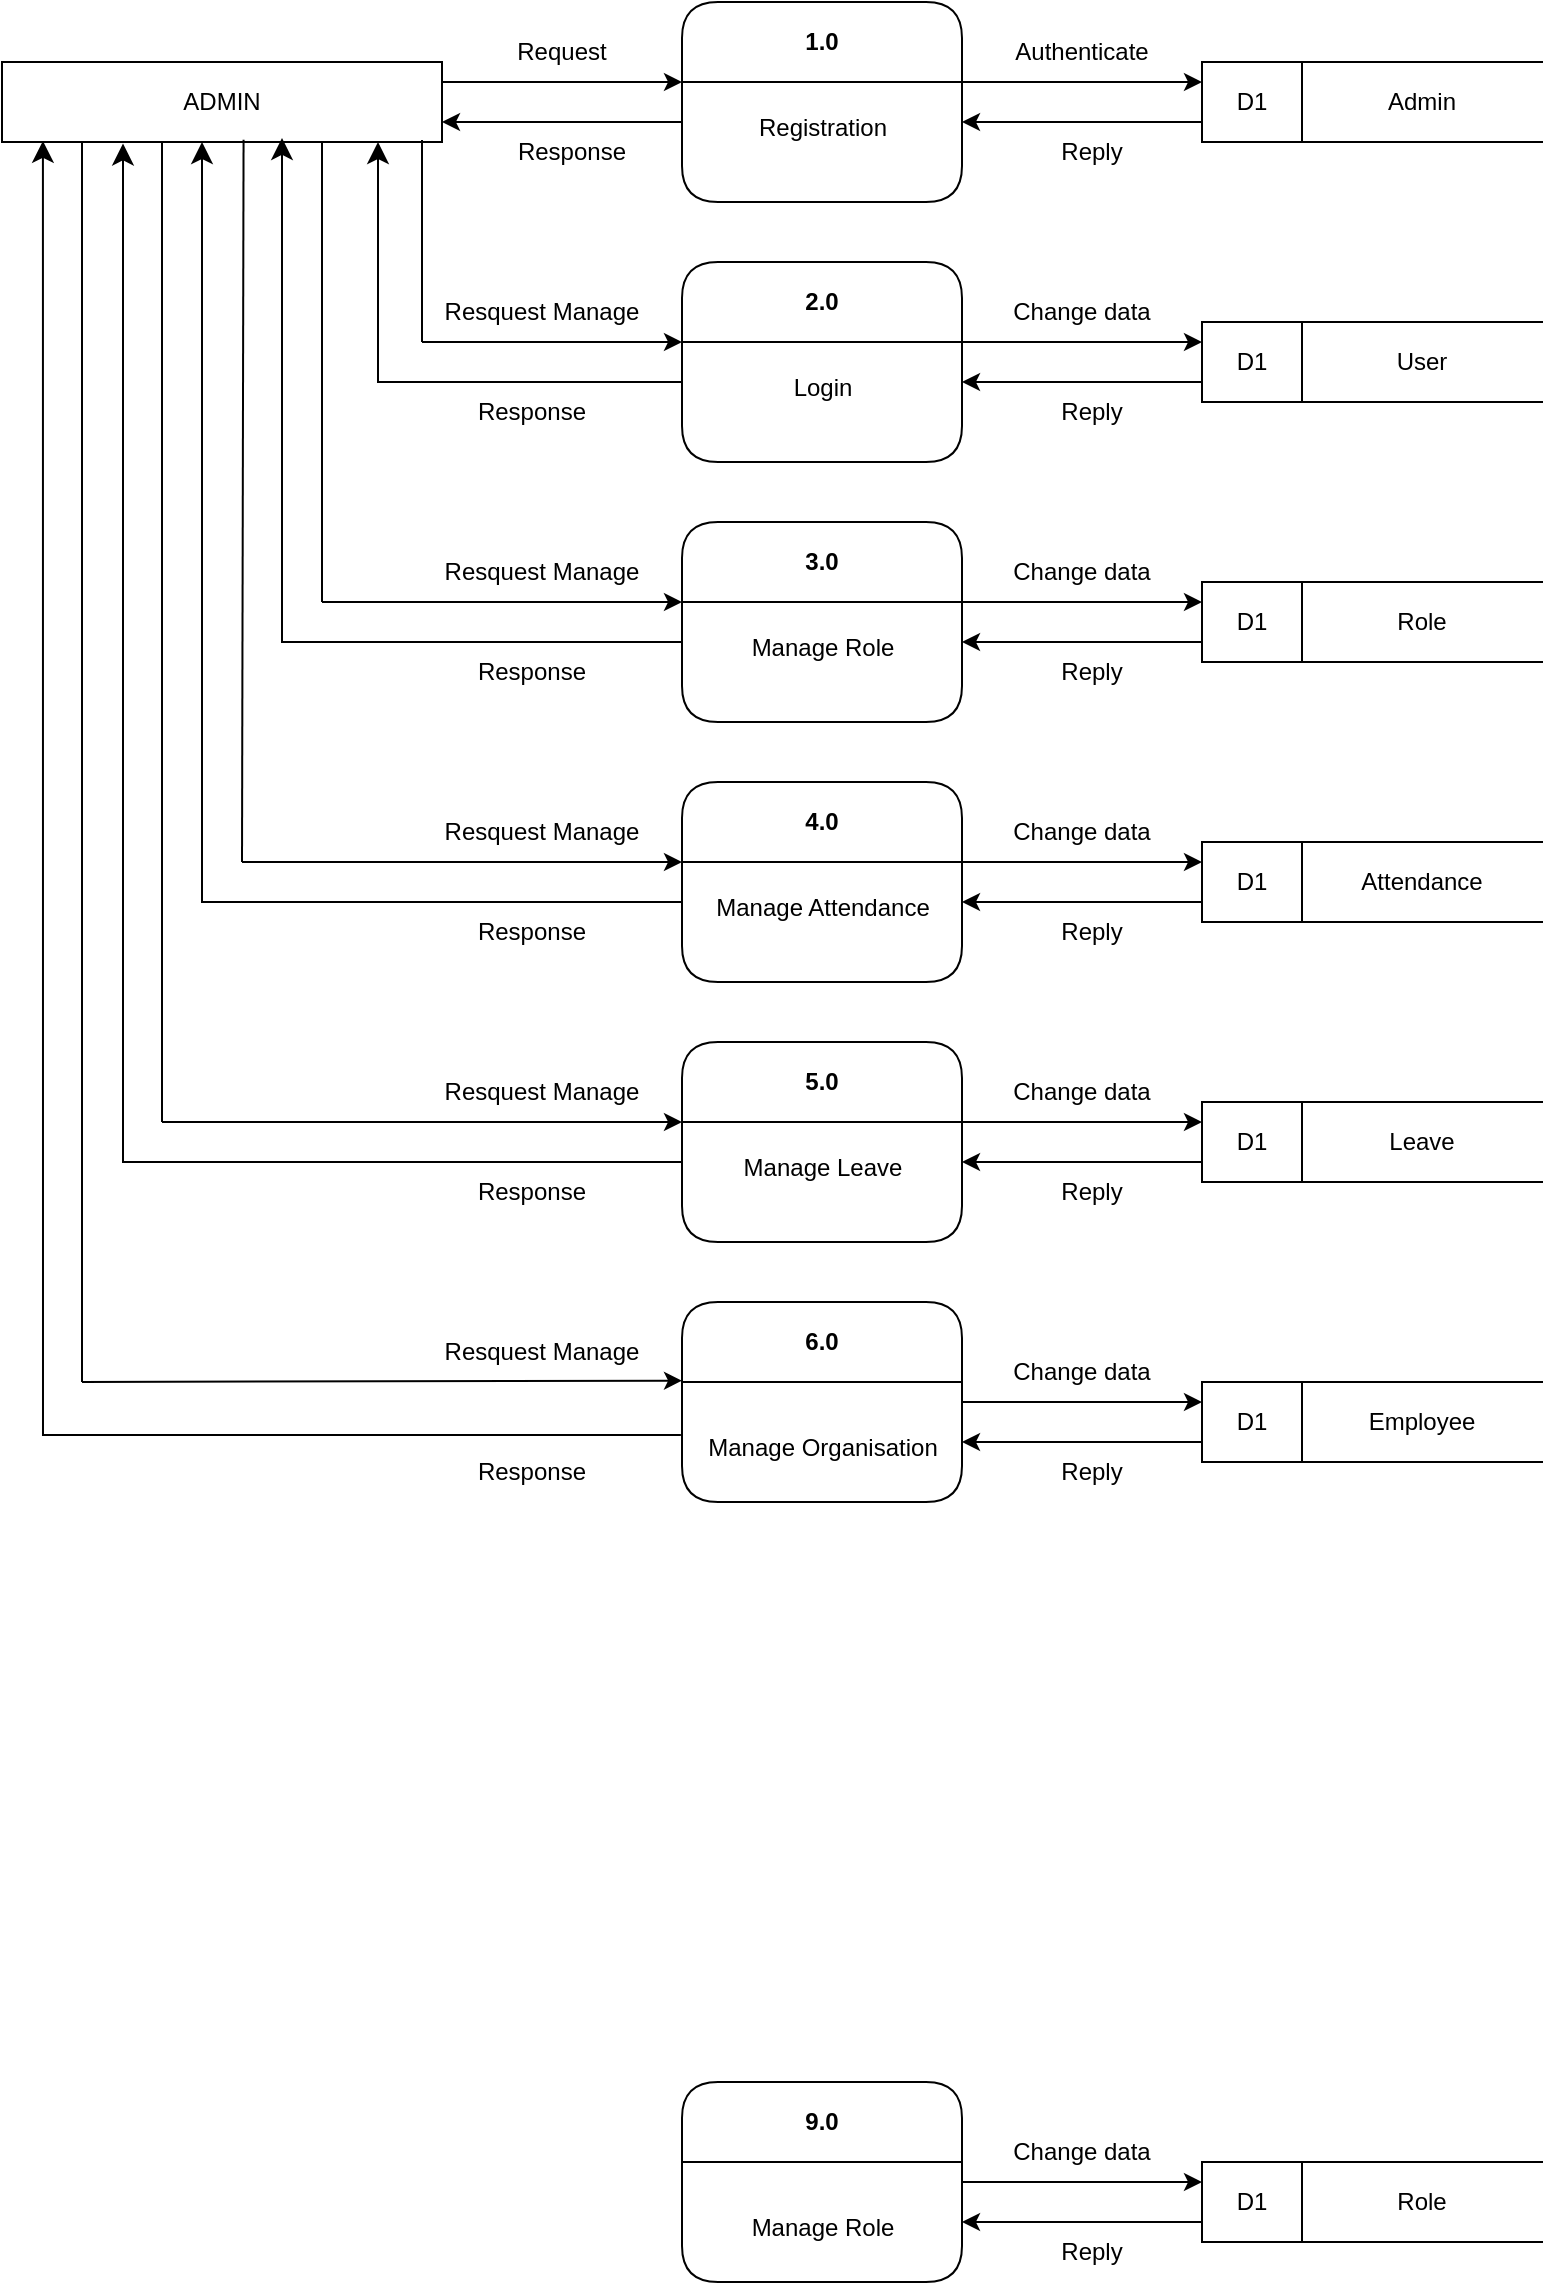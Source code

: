 <mxfile version="24.3.1" type="github">
  <diagram name="Page-1" id="GjfGCH02hsBYZyg1tUS-">
    <mxGraphModel dx="2109" dy="686" grid="1" gridSize="10" guides="1" tooltips="1" connect="1" arrows="1" fold="1" page="1" pageScale="1" pageWidth="850" pageHeight="1100" math="0" shadow="0">
      <root>
        <mxCell id="0" />
        <mxCell id="1" parent="0" />
        <mxCell id="J-ahsq5juDmwi4g34Pzo-4" value="Admin" style="shape=partialRectangle;whiteSpace=wrap;html=1;left=0;right=0;fillColor=none;" vertex="1" parent="1">
          <mxGeometry x="630" y="130" width="120" height="40" as="geometry" />
        </mxCell>
        <mxCell id="J-ahsq5juDmwi4g34Pzo-5" value="D1" style="rounded=0;whiteSpace=wrap;html=1;" vertex="1" parent="1">
          <mxGeometry x="580" y="130" width="50" height="40" as="geometry" />
        </mxCell>
        <mxCell id="J-ahsq5juDmwi4g34Pzo-7" value="1.0" style="swimlane;whiteSpace=wrap;html=1;rounded=1;startSize=40;" vertex="1" parent="1">
          <mxGeometry x="320" y="100" width="140" height="100" as="geometry" />
        </mxCell>
        <mxCell id="J-ahsq5juDmwi4g34Pzo-10" value="Registration" style="text;html=1;align=center;verticalAlign=middle;resizable=0;points=[];autosize=1;strokeColor=none;fillColor=none;" vertex="1" parent="1">
          <mxGeometry x="345" y="148" width="90" height="30" as="geometry" />
        </mxCell>
        <mxCell id="J-ahsq5juDmwi4g34Pzo-11" value="" style="endArrow=classic;html=1;rounded=0;entryX=0;entryY=0.25;entryDx=0;entryDy=0;" edge="1" parent="1" target="J-ahsq5juDmwi4g34Pzo-5">
          <mxGeometry width="50" height="50" relative="1" as="geometry">
            <mxPoint x="460" y="140" as="sourcePoint" />
            <mxPoint x="510" y="90" as="targetPoint" />
          </mxGeometry>
        </mxCell>
        <mxCell id="J-ahsq5juDmwi4g34Pzo-12" value="ADMIN" style="rounded=0;whiteSpace=wrap;html=1;" vertex="1" parent="1">
          <mxGeometry x="-20" y="130" width="220" height="40" as="geometry" />
        </mxCell>
        <mxCell id="J-ahsq5juDmwi4g34Pzo-13" value="" style="endArrow=classic;html=1;rounded=0;entryX=0;entryY=0.25;entryDx=0;entryDy=0;" edge="1" parent="1">
          <mxGeometry width="50" height="50" relative="1" as="geometry">
            <mxPoint x="200" y="140" as="sourcePoint" />
            <mxPoint x="320" y="140" as="targetPoint" />
          </mxGeometry>
        </mxCell>
        <mxCell id="J-ahsq5juDmwi4g34Pzo-14" value="" style="endArrow=classic;html=1;rounded=0;" edge="1" parent="1">
          <mxGeometry width="50" height="50" relative="1" as="geometry">
            <mxPoint x="580" y="160" as="sourcePoint" />
            <mxPoint x="460" y="160" as="targetPoint" />
          </mxGeometry>
        </mxCell>
        <mxCell id="J-ahsq5juDmwi4g34Pzo-15" value="" style="endArrow=classic;html=1;rounded=0;" edge="1" parent="1">
          <mxGeometry width="50" height="50" relative="1" as="geometry">
            <mxPoint x="320" y="160" as="sourcePoint" />
            <mxPoint x="200" y="160" as="targetPoint" />
          </mxGeometry>
        </mxCell>
        <mxCell id="J-ahsq5juDmwi4g34Pzo-16" value="Request" style="text;html=1;align=center;verticalAlign=middle;whiteSpace=wrap;rounded=0;" vertex="1" parent="1">
          <mxGeometry x="230" y="110" width="60" height="30" as="geometry" />
        </mxCell>
        <mxCell id="J-ahsq5juDmwi4g34Pzo-17" value="Authenticate" style="text;html=1;align=center;verticalAlign=middle;whiteSpace=wrap;rounded=0;" vertex="1" parent="1">
          <mxGeometry x="480" y="110" width="80" height="30" as="geometry" />
        </mxCell>
        <mxCell id="J-ahsq5juDmwi4g34Pzo-19" value="Response" style="text;html=1;align=center;verticalAlign=middle;whiteSpace=wrap;rounded=0;" vertex="1" parent="1">
          <mxGeometry x="230" y="160" width="70" height="30" as="geometry" />
        </mxCell>
        <mxCell id="J-ahsq5juDmwi4g34Pzo-20" value="Reply" style="text;html=1;align=center;verticalAlign=middle;whiteSpace=wrap;rounded=0;" vertex="1" parent="1">
          <mxGeometry x="490" y="160" width="70" height="30" as="geometry" />
        </mxCell>
        <mxCell id="J-ahsq5juDmwi4g34Pzo-21" value="User" style="shape=partialRectangle;whiteSpace=wrap;html=1;left=0;right=0;fillColor=none;" vertex="1" parent="1">
          <mxGeometry x="630" y="260" width="120" height="40" as="geometry" />
        </mxCell>
        <mxCell id="J-ahsq5juDmwi4g34Pzo-22" value="D1" style="rounded=0;whiteSpace=wrap;html=1;" vertex="1" parent="1">
          <mxGeometry x="580" y="260" width="50" height="40" as="geometry" />
        </mxCell>
        <mxCell id="J-ahsq5juDmwi4g34Pzo-23" value="2.0" style="swimlane;whiteSpace=wrap;html=1;rounded=1;startSize=40;" vertex="1" parent="1">
          <mxGeometry x="320" y="230" width="140" height="100" as="geometry" />
        </mxCell>
        <mxCell id="J-ahsq5juDmwi4g34Pzo-24" value="Login" style="text;html=1;align=center;verticalAlign=middle;resizable=0;points=[];autosize=1;strokeColor=none;fillColor=none;" vertex="1" parent="1">
          <mxGeometry x="365" y="278" width="50" height="30" as="geometry" />
        </mxCell>
        <mxCell id="J-ahsq5juDmwi4g34Pzo-25" value="" style="endArrow=classic;html=1;rounded=0;entryX=0;entryY=0.25;entryDx=0;entryDy=0;" edge="1" parent="1" target="J-ahsq5juDmwi4g34Pzo-22">
          <mxGeometry width="50" height="50" relative="1" as="geometry">
            <mxPoint x="460" y="270" as="sourcePoint" />
            <mxPoint x="510" y="220" as="targetPoint" />
          </mxGeometry>
        </mxCell>
        <mxCell id="J-ahsq5juDmwi4g34Pzo-26" value="" style="endArrow=classic;html=1;rounded=0;" edge="1" parent="1">
          <mxGeometry width="50" height="50" relative="1" as="geometry">
            <mxPoint x="580" y="290" as="sourcePoint" />
            <mxPoint x="460" y="290" as="targetPoint" />
          </mxGeometry>
        </mxCell>
        <mxCell id="J-ahsq5juDmwi4g34Pzo-27" value="Change data" style="text;html=1;align=center;verticalAlign=middle;whiteSpace=wrap;rounded=0;" vertex="1" parent="1">
          <mxGeometry x="480" y="240" width="80" height="30" as="geometry" />
        </mxCell>
        <mxCell id="J-ahsq5juDmwi4g34Pzo-28" value="Reply" style="text;html=1;align=center;verticalAlign=middle;whiteSpace=wrap;rounded=0;" vertex="1" parent="1">
          <mxGeometry x="490" y="290" width="70" height="30" as="geometry" />
        </mxCell>
        <mxCell id="J-ahsq5juDmwi4g34Pzo-29" value="Role" style="shape=partialRectangle;whiteSpace=wrap;html=1;left=0;right=0;fillColor=none;" vertex="1" parent="1">
          <mxGeometry x="630" y="390" width="120" height="40" as="geometry" />
        </mxCell>
        <mxCell id="J-ahsq5juDmwi4g34Pzo-30" value="D1" style="rounded=0;whiteSpace=wrap;html=1;" vertex="1" parent="1">
          <mxGeometry x="580" y="390" width="50" height="40" as="geometry" />
        </mxCell>
        <mxCell id="J-ahsq5juDmwi4g34Pzo-31" value="3.0" style="swimlane;whiteSpace=wrap;html=1;rounded=1;startSize=40;" vertex="1" parent="1">
          <mxGeometry x="320" y="360" width="140" height="100" as="geometry" />
        </mxCell>
        <mxCell id="J-ahsq5juDmwi4g34Pzo-32" value="Manage Role" style="text;html=1;align=center;verticalAlign=middle;resizable=0;points=[];autosize=1;strokeColor=none;fillColor=none;" vertex="1" parent="1">
          <mxGeometry x="345" y="408" width="90" height="30" as="geometry" />
        </mxCell>
        <mxCell id="J-ahsq5juDmwi4g34Pzo-33" value="" style="endArrow=classic;html=1;rounded=0;entryX=0;entryY=0.25;entryDx=0;entryDy=0;" edge="1" parent="1" target="J-ahsq5juDmwi4g34Pzo-30">
          <mxGeometry width="50" height="50" relative="1" as="geometry">
            <mxPoint x="460" y="400" as="sourcePoint" />
            <mxPoint x="510" y="350" as="targetPoint" />
          </mxGeometry>
        </mxCell>
        <mxCell id="J-ahsq5juDmwi4g34Pzo-34" value="" style="endArrow=classic;html=1;rounded=0;" edge="1" parent="1">
          <mxGeometry width="50" height="50" relative="1" as="geometry">
            <mxPoint x="580" y="420" as="sourcePoint" />
            <mxPoint x="460" y="420" as="targetPoint" />
          </mxGeometry>
        </mxCell>
        <mxCell id="J-ahsq5juDmwi4g34Pzo-35" value="Change data" style="text;html=1;align=center;verticalAlign=middle;whiteSpace=wrap;rounded=0;" vertex="1" parent="1">
          <mxGeometry x="480" y="370" width="80" height="30" as="geometry" />
        </mxCell>
        <mxCell id="J-ahsq5juDmwi4g34Pzo-36" value="Reply" style="text;html=1;align=center;verticalAlign=middle;whiteSpace=wrap;rounded=0;" vertex="1" parent="1">
          <mxGeometry x="490" y="420" width="70" height="30" as="geometry" />
        </mxCell>
        <mxCell id="J-ahsq5juDmwi4g34Pzo-37" value="Attendance" style="shape=partialRectangle;whiteSpace=wrap;html=1;left=0;right=0;fillColor=none;" vertex="1" parent="1">
          <mxGeometry x="630" y="520" width="120" height="40" as="geometry" />
        </mxCell>
        <mxCell id="J-ahsq5juDmwi4g34Pzo-38" value="D1" style="rounded=0;whiteSpace=wrap;html=1;" vertex="1" parent="1">
          <mxGeometry x="580" y="520" width="50" height="40" as="geometry" />
        </mxCell>
        <mxCell id="J-ahsq5juDmwi4g34Pzo-39" value="4.0" style="swimlane;whiteSpace=wrap;html=1;rounded=1;startSize=40;" vertex="1" parent="1">
          <mxGeometry x="320" y="490" width="140" height="100" as="geometry" />
        </mxCell>
        <mxCell id="J-ahsq5juDmwi4g34Pzo-40" value="Manage Attendance" style="text;html=1;align=center;verticalAlign=middle;resizable=0;points=[];autosize=1;strokeColor=none;fillColor=none;" vertex="1" parent="1">
          <mxGeometry x="325" y="538" width="130" height="30" as="geometry" />
        </mxCell>
        <mxCell id="J-ahsq5juDmwi4g34Pzo-41" value="" style="endArrow=classic;html=1;rounded=0;entryX=0;entryY=0.25;entryDx=0;entryDy=0;" edge="1" parent="1" target="J-ahsq5juDmwi4g34Pzo-38">
          <mxGeometry width="50" height="50" relative="1" as="geometry">
            <mxPoint x="460" y="530" as="sourcePoint" />
            <mxPoint x="510" y="480" as="targetPoint" />
          </mxGeometry>
        </mxCell>
        <mxCell id="J-ahsq5juDmwi4g34Pzo-42" value="" style="endArrow=classic;html=1;rounded=0;" edge="1" parent="1">
          <mxGeometry width="50" height="50" relative="1" as="geometry">
            <mxPoint x="580" y="550" as="sourcePoint" />
            <mxPoint x="460" y="550" as="targetPoint" />
          </mxGeometry>
        </mxCell>
        <mxCell id="J-ahsq5juDmwi4g34Pzo-43" value="Change data" style="text;html=1;align=center;verticalAlign=middle;whiteSpace=wrap;rounded=0;" vertex="1" parent="1">
          <mxGeometry x="480" y="500" width="80" height="30" as="geometry" />
        </mxCell>
        <mxCell id="J-ahsq5juDmwi4g34Pzo-44" value="Reply" style="text;html=1;align=center;verticalAlign=middle;whiteSpace=wrap;rounded=0;" vertex="1" parent="1">
          <mxGeometry x="490" y="550" width="70" height="30" as="geometry" />
        </mxCell>
        <mxCell id="J-ahsq5juDmwi4g34Pzo-45" value="Leave" style="shape=partialRectangle;whiteSpace=wrap;html=1;left=0;right=0;fillColor=none;" vertex="1" parent="1">
          <mxGeometry x="630" y="650" width="120" height="40" as="geometry" />
        </mxCell>
        <mxCell id="J-ahsq5juDmwi4g34Pzo-46" value="D1" style="rounded=0;whiteSpace=wrap;html=1;" vertex="1" parent="1">
          <mxGeometry x="580" y="650" width="50" height="40" as="geometry" />
        </mxCell>
        <mxCell id="J-ahsq5juDmwi4g34Pzo-47" value="5.0" style="swimlane;whiteSpace=wrap;html=1;rounded=1;startSize=40;" vertex="1" parent="1">
          <mxGeometry x="320" y="620" width="140" height="100" as="geometry" />
        </mxCell>
        <mxCell id="J-ahsq5juDmwi4g34Pzo-48" value="Manage Leave" style="text;html=1;align=center;verticalAlign=middle;resizable=0;points=[];autosize=1;strokeColor=none;fillColor=none;" vertex="1" parent="1">
          <mxGeometry x="340" y="668" width="100" height="30" as="geometry" />
        </mxCell>
        <mxCell id="J-ahsq5juDmwi4g34Pzo-49" value="" style="endArrow=classic;html=1;rounded=0;entryX=0;entryY=0.25;entryDx=0;entryDy=0;" edge="1" parent="1" target="J-ahsq5juDmwi4g34Pzo-46">
          <mxGeometry width="50" height="50" relative="1" as="geometry">
            <mxPoint x="460" y="660" as="sourcePoint" />
            <mxPoint x="510" y="610" as="targetPoint" />
          </mxGeometry>
        </mxCell>
        <mxCell id="J-ahsq5juDmwi4g34Pzo-50" value="" style="endArrow=classic;html=1;rounded=0;" edge="1" parent="1">
          <mxGeometry width="50" height="50" relative="1" as="geometry">
            <mxPoint x="580" y="680" as="sourcePoint" />
            <mxPoint x="460" y="680" as="targetPoint" />
          </mxGeometry>
        </mxCell>
        <mxCell id="J-ahsq5juDmwi4g34Pzo-51" value="Change data" style="text;html=1;align=center;verticalAlign=middle;whiteSpace=wrap;rounded=0;" vertex="1" parent="1">
          <mxGeometry x="480" y="630" width="80" height="30" as="geometry" />
        </mxCell>
        <mxCell id="J-ahsq5juDmwi4g34Pzo-52" value="Reply" style="text;html=1;align=center;verticalAlign=middle;whiteSpace=wrap;rounded=0;" vertex="1" parent="1">
          <mxGeometry x="490" y="680" width="70" height="30" as="geometry" />
        </mxCell>
        <mxCell id="J-ahsq5juDmwi4g34Pzo-53" value="Employee" style="shape=partialRectangle;whiteSpace=wrap;html=1;left=0;right=0;fillColor=none;" vertex="1" parent="1">
          <mxGeometry x="630" y="790" width="120" height="40" as="geometry" />
        </mxCell>
        <mxCell id="J-ahsq5juDmwi4g34Pzo-54" value="D1" style="rounded=0;whiteSpace=wrap;html=1;" vertex="1" parent="1">
          <mxGeometry x="580" y="790" width="50" height="40" as="geometry" />
        </mxCell>
        <mxCell id="J-ahsq5juDmwi4g34Pzo-55" value="6.0" style="swimlane;whiteSpace=wrap;html=1;rounded=1;startSize=40;" vertex="1" parent="1">
          <mxGeometry x="320" y="750" width="140" height="100" as="geometry" />
        </mxCell>
        <mxCell id="J-ahsq5juDmwi4g34Pzo-56" value="Manage Organisation" style="text;html=1;align=center;verticalAlign=middle;resizable=0;points=[];autosize=1;strokeColor=none;fillColor=none;" vertex="1" parent="1">
          <mxGeometry x="320" y="808" width="140" height="30" as="geometry" />
        </mxCell>
        <mxCell id="J-ahsq5juDmwi4g34Pzo-57" value="" style="endArrow=classic;html=1;rounded=0;entryX=0;entryY=0.25;entryDx=0;entryDy=0;" edge="1" parent="1" target="J-ahsq5juDmwi4g34Pzo-54">
          <mxGeometry width="50" height="50" relative="1" as="geometry">
            <mxPoint x="460" y="800" as="sourcePoint" />
            <mxPoint x="510" y="750" as="targetPoint" />
          </mxGeometry>
        </mxCell>
        <mxCell id="J-ahsq5juDmwi4g34Pzo-58" value="" style="endArrow=classic;html=1;rounded=0;" edge="1" parent="1">
          <mxGeometry width="50" height="50" relative="1" as="geometry">
            <mxPoint x="580" y="820" as="sourcePoint" />
            <mxPoint x="460" y="820" as="targetPoint" />
          </mxGeometry>
        </mxCell>
        <mxCell id="J-ahsq5juDmwi4g34Pzo-59" value="Change data" style="text;html=1;align=center;verticalAlign=middle;whiteSpace=wrap;rounded=0;" vertex="1" parent="1">
          <mxGeometry x="480" y="770" width="80" height="30" as="geometry" />
        </mxCell>
        <mxCell id="J-ahsq5juDmwi4g34Pzo-60" value="Reply" style="text;html=1;align=center;verticalAlign=middle;whiteSpace=wrap;rounded=0;" vertex="1" parent="1">
          <mxGeometry x="490" y="820" width="70" height="30" as="geometry" />
        </mxCell>
        <mxCell id="J-ahsq5juDmwi4g34Pzo-85" value="Role" style="shape=partialRectangle;whiteSpace=wrap;html=1;left=0;right=0;fillColor=none;" vertex="1" parent="1">
          <mxGeometry x="630" y="1180" width="120" height="40" as="geometry" />
        </mxCell>
        <mxCell id="J-ahsq5juDmwi4g34Pzo-86" value="D1" style="rounded=0;whiteSpace=wrap;html=1;" vertex="1" parent="1">
          <mxGeometry x="580" y="1180" width="50" height="40" as="geometry" />
        </mxCell>
        <mxCell id="J-ahsq5juDmwi4g34Pzo-87" value="9.0" style="swimlane;whiteSpace=wrap;html=1;rounded=1;startSize=40;" vertex="1" parent="1">
          <mxGeometry x="320" y="1140" width="140" height="100" as="geometry" />
        </mxCell>
        <mxCell id="J-ahsq5juDmwi4g34Pzo-88" value="Manage Role" style="text;html=1;align=center;verticalAlign=middle;resizable=0;points=[];autosize=1;strokeColor=none;fillColor=none;" vertex="1" parent="1">
          <mxGeometry x="345" y="1198" width="90" height="30" as="geometry" />
        </mxCell>
        <mxCell id="J-ahsq5juDmwi4g34Pzo-89" value="" style="endArrow=classic;html=1;rounded=0;entryX=0;entryY=0.25;entryDx=0;entryDy=0;" edge="1" parent="1" target="J-ahsq5juDmwi4g34Pzo-86">
          <mxGeometry width="50" height="50" relative="1" as="geometry">
            <mxPoint x="460" y="1190" as="sourcePoint" />
            <mxPoint x="510" y="1140" as="targetPoint" />
          </mxGeometry>
        </mxCell>
        <mxCell id="J-ahsq5juDmwi4g34Pzo-90" value="" style="endArrow=classic;html=1;rounded=0;" edge="1" parent="1">
          <mxGeometry width="50" height="50" relative="1" as="geometry">
            <mxPoint x="580" y="1210" as="sourcePoint" />
            <mxPoint x="460" y="1210" as="targetPoint" />
          </mxGeometry>
        </mxCell>
        <mxCell id="J-ahsq5juDmwi4g34Pzo-91" value="Change data" style="text;html=1;align=center;verticalAlign=middle;whiteSpace=wrap;rounded=0;" vertex="1" parent="1">
          <mxGeometry x="480" y="1160" width="80" height="30" as="geometry" />
        </mxCell>
        <mxCell id="J-ahsq5juDmwi4g34Pzo-92" value="Reply" style="text;html=1;align=center;verticalAlign=middle;whiteSpace=wrap;rounded=0;" vertex="1" parent="1">
          <mxGeometry x="490" y="1210" width="70" height="30" as="geometry" />
        </mxCell>
        <mxCell id="J-ahsq5juDmwi4g34Pzo-101" value="" style="edgeStyle=segmentEdgeStyle;endArrow=classic;html=1;curved=0;rounded=0;endSize=8;startSize=8;entryX=0.8;entryY=1;entryDx=0;entryDy=0;entryPerimeter=0;" edge="1" parent="1">
          <mxGeometry width="50" height="50" relative="1" as="geometry">
            <mxPoint x="320" y="290" as="sourcePoint" />
            <mxPoint x="168" y="170" as="targetPoint" />
          </mxGeometry>
        </mxCell>
        <mxCell id="J-ahsq5juDmwi4g34Pzo-118" value="" style="endArrow=classic;html=1;rounded=0;" edge="1" parent="1">
          <mxGeometry width="50" height="50" relative="1" as="geometry">
            <mxPoint x="190" y="270" as="sourcePoint" />
            <mxPoint x="320" y="270" as="targetPoint" />
          </mxGeometry>
        </mxCell>
        <mxCell id="J-ahsq5juDmwi4g34Pzo-119" value="" style="endArrow=none;html=1;rounded=0;" edge="1" parent="1">
          <mxGeometry width="50" height="50" relative="1" as="geometry">
            <mxPoint x="190" y="270" as="sourcePoint" />
            <mxPoint x="190" y="169" as="targetPoint" />
          </mxGeometry>
        </mxCell>
        <mxCell id="J-ahsq5juDmwi4g34Pzo-120" value="Resquest Manage" style="text;html=1;align=center;verticalAlign=middle;whiteSpace=wrap;rounded=0;" vertex="1" parent="1">
          <mxGeometry x="190" y="240" width="120" height="30" as="geometry" />
        </mxCell>
        <mxCell id="J-ahsq5juDmwi4g34Pzo-121" value="Response" style="text;html=1;align=center;verticalAlign=middle;whiteSpace=wrap;rounded=0;" vertex="1" parent="1">
          <mxGeometry x="210" y="290" width="70" height="30" as="geometry" />
        </mxCell>
        <mxCell id="J-ahsq5juDmwi4g34Pzo-122" value="" style="edgeStyle=segmentEdgeStyle;endArrow=classic;html=1;curved=0;rounded=0;endSize=8;startSize=8;entryX=0.8;entryY=1;entryDx=0;entryDy=0;entryPerimeter=0;" edge="1" parent="1">
          <mxGeometry width="50" height="50" relative="1" as="geometry">
            <mxPoint x="320" y="420" as="sourcePoint" />
            <mxPoint x="120" y="167.97" as="targetPoint" />
          </mxGeometry>
        </mxCell>
        <mxCell id="J-ahsq5juDmwi4g34Pzo-123" value="" style="endArrow=classic;html=1;rounded=0;" edge="1" parent="1">
          <mxGeometry width="50" height="50" relative="1" as="geometry">
            <mxPoint x="140" y="400" as="sourcePoint" />
            <mxPoint x="320" y="400" as="targetPoint" />
          </mxGeometry>
        </mxCell>
        <mxCell id="J-ahsq5juDmwi4g34Pzo-124" value="" style="endArrow=none;html=1;rounded=0;" edge="1" parent="1">
          <mxGeometry width="50" height="50" relative="1" as="geometry">
            <mxPoint x="140" y="400" as="sourcePoint" />
            <mxPoint x="140" y="170" as="targetPoint" />
          </mxGeometry>
        </mxCell>
        <mxCell id="J-ahsq5juDmwi4g34Pzo-125" value="Resquest Manage" style="text;html=1;align=center;verticalAlign=middle;whiteSpace=wrap;rounded=0;" vertex="1" parent="1">
          <mxGeometry x="190" y="370" width="120" height="30" as="geometry" />
        </mxCell>
        <mxCell id="J-ahsq5juDmwi4g34Pzo-126" value="Response" style="text;html=1;align=center;verticalAlign=middle;whiteSpace=wrap;rounded=0;" vertex="1" parent="1">
          <mxGeometry x="210" y="420" width="70" height="30" as="geometry" />
        </mxCell>
        <mxCell id="J-ahsq5juDmwi4g34Pzo-127" value="" style="endArrow=classic;html=1;rounded=0;" edge="1" parent="1">
          <mxGeometry width="50" height="50" relative="1" as="geometry">
            <mxPoint x="100" y="530" as="sourcePoint" />
            <mxPoint x="320" y="530" as="targetPoint" />
          </mxGeometry>
        </mxCell>
        <mxCell id="J-ahsq5juDmwi4g34Pzo-128" value="" style="endArrow=none;html=1;rounded=0;entryX=0.549;entryY=0.971;entryDx=0;entryDy=0;entryPerimeter=0;" edge="1" parent="1" target="J-ahsq5juDmwi4g34Pzo-12">
          <mxGeometry width="50" height="50" relative="1" as="geometry">
            <mxPoint x="100" y="530" as="sourcePoint" />
            <mxPoint x="100" y="470" as="targetPoint" />
          </mxGeometry>
        </mxCell>
        <mxCell id="J-ahsq5juDmwi4g34Pzo-129" value="" style="edgeStyle=segmentEdgeStyle;endArrow=classic;html=1;curved=0;rounded=0;endSize=8;startSize=8;entryX=0.8;entryY=1;entryDx=0;entryDy=0;entryPerimeter=0;" edge="1" parent="1">
          <mxGeometry width="50" height="50" relative="1" as="geometry">
            <mxPoint x="320" y="550" as="sourcePoint" />
            <mxPoint x="80" y="170" as="targetPoint" />
          </mxGeometry>
        </mxCell>
        <mxCell id="J-ahsq5juDmwi4g34Pzo-130" value="Resquest Manage" style="text;html=1;align=center;verticalAlign=middle;whiteSpace=wrap;rounded=0;" vertex="1" parent="1">
          <mxGeometry x="190" y="500" width="120" height="30" as="geometry" />
        </mxCell>
        <mxCell id="J-ahsq5juDmwi4g34Pzo-131" value="Response" style="text;html=1;align=center;verticalAlign=middle;whiteSpace=wrap;rounded=0;" vertex="1" parent="1">
          <mxGeometry x="210" y="550" width="70" height="30" as="geometry" />
        </mxCell>
        <mxCell id="J-ahsq5juDmwi4g34Pzo-132" value="" style="endArrow=classic;html=1;rounded=0;" edge="1" parent="1">
          <mxGeometry width="50" height="50" relative="1" as="geometry">
            <mxPoint x="60" y="660" as="sourcePoint" />
            <mxPoint x="320" y="660" as="targetPoint" />
          </mxGeometry>
        </mxCell>
        <mxCell id="J-ahsq5juDmwi4g34Pzo-133" value="" style="endArrow=none;html=1;rounded=0;" edge="1" parent="1">
          <mxGeometry width="50" height="50" relative="1" as="geometry">
            <mxPoint x="60" y="660" as="sourcePoint" />
            <mxPoint x="60" y="170" as="targetPoint" />
          </mxGeometry>
        </mxCell>
        <mxCell id="J-ahsq5juDmwi4g34Pzo-134" value="Resquest Manage" style="text;html=1;align=center;verticalAlign=middle;whiteSpace=wrap;rounded=0;" vertex="1" parent="1">
          <mxGeometry x="190" y="630" width="120" height="30" as="geometry" />
        </mxCell>
        <mxCell id="J-ahsq5juDmwi4g34Pzo-135" value="Response" style="text;html=1;align=center;verticalAlign=middle;whiteSpace=wrap;rounded=0;" vertex="1" parent="1">
          <mxGeometry x="210" y="680" width="70" height="30" as="geometry" />
        </mxCell>
        <mxCell id="J-ahsq5juDmwi4g34Pzo-136" value="" style="edgeStyle=segmentEdgeStyle;endArrow=classic;html=1;curved=0;rounded=0;endSize=8;startSize=8;entryX=0.275;entryY=1.018;entryDx=0;entryDy=0;entryPerimeter=0;" edge="1" parent="1" target="J-ahsq5juDmwi4g34Pzo-12">
          <mxGeometry width="50" height="50" relative="1" as="geometry">
            <mxPoint x="320" y="680" as="sourcePoint" />
            <mxPoint x="40" y="300" as="targetPoint" />
          </mxGeometry>
        </mxCell>
        <mxCell id="J-ahsq5juDmwi4g34Pzo-138" value="" style="endArrow=classic;html=1;rounded=0;" edge="1" parent="1">
          <mxGeometry width="50" height="50" relative="1" as="geometry">
            <mxPoint x="20" y="790" as="sourcePoint" />
            <mxPoint x="320" y="789.31" as="targetPoint" />
          </mxGeometry>
        </mxCell>
        <mxCell id="J-ahsq5juDmwi4g34Pzo-139" value="" style="endArrow=none;html=1;rounded=0;" edge="1" parent="1">
          <mxGeometry width="50" height="50" relative="1" as="geometry">
            <mxPoint x="20" y="790" as="sourcePoint" />
            <mxPoint x="20" y="170" as="targetPoint" />
          </mxGeometry>
        </mxCell>
        <mxCell id="J-ahsq5juDmwi4g34Pzo-140" value="Resquest Manage" style="text;html=1;align=center;verticalAlign=middle;whiteSpace=wrap;rounded=0;" vertex="1" parent="1">
          <mxGeometry x="190" y="760" width="120" height="30" as="geometry" />
        </mxCell>
        <mxCell id="J-ahsq5juDmwi4g34Pzo-141" value="" style="edgeStyle=segmentEdgeStyle;endArrow=classic;html=1;curved=0;rounded=0;endSize=8;startSize=8;entryX=0.093;entryY=0.986;entryDx=0;entryDy=0;entryPerimeter=0;exitX=-0.004;exitY=0.283;exitDx=0;exitDy=0;exitPerimeter=0;" edge="1" parent="1" source="J-ahsq5juDmwi4g34Pzo-56" target="J-ahsq5juDmwi4g34Pzo-12">
          <mxGeometry width="50" height="50" relative="1" as="geometry">
            <mxPoint x="318" y="816" as="sourcePoint" />
            <mxPoint x="0.03" y="308" as="targetPoint" />
          </mxGeometry>
        </mxCell>
        <mxCell id="J-ahsq5juDmwi4g34Pzo-142" value="Response" style="text;html=1;align=center;verticalAlign=middle;whiteSpace=wrap;rounded=0;" vertex="1" parent="1">
          <mxGeometry x="210" y="820" width="70" height="30" as="geometry" />
        </mxCell>
      </root>
    </mxGraphModel>
  </diagram>
</mxfile>
